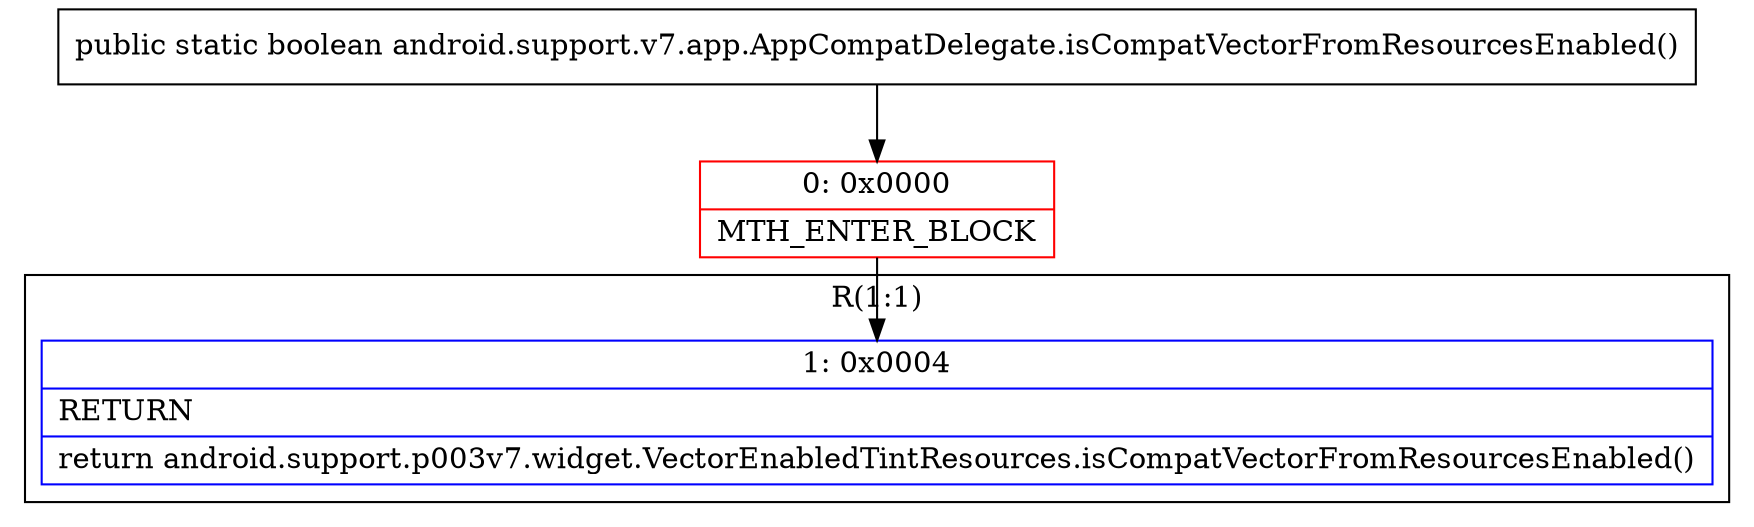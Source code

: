 digraph "CFG forandroid.support.v7.app.AppCompatDelegate.isCompatVectorFromResourcesEnabled()Z" {
subgraph cluster_Region_522366886 {
label = "R(1:1)";
node [shape=record,color=blue];
Node_1 [shape=record,label="{1\:\ 0x0004|RETURN\l|return android.support.p003v7.widget.VectorEnabledTintResources.isCompatVectorFromResourcesEnabled()\l}"];
}
Node_0 [shape=record,color=red,label="{0\:\ 0x0000|MTH_ENTER_BLOCK\l}"];
MethodNode[shape=record,label="{public static boolean android.support.v7.app.AppCompatDelegate.isCompatVectorFromResourcesEnabled() }"];
MethodNode -> Node_0;
Node_0 -> Node_1;
}

